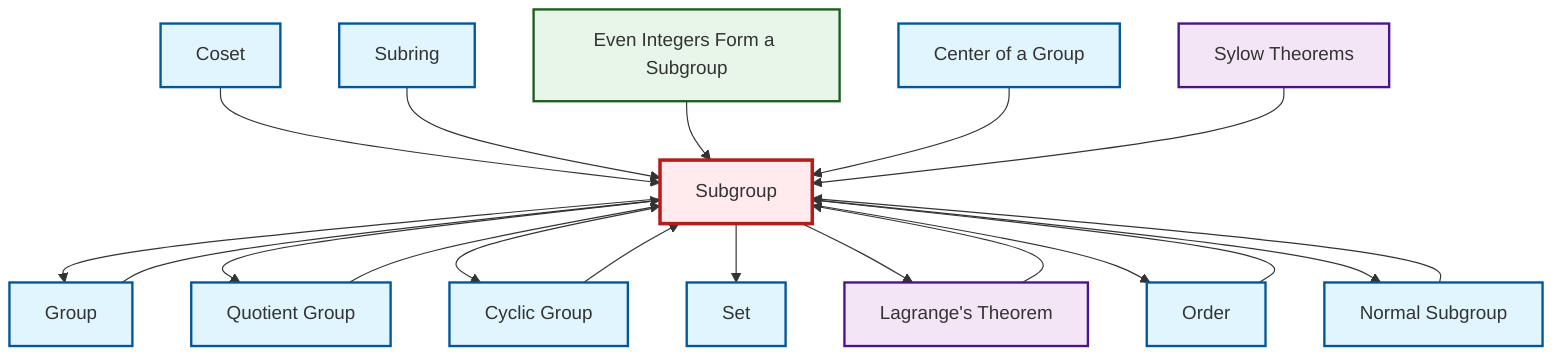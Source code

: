 graph TD
    classDef definition fill:#e1f5fe,stroke:#01579b,stroke-width:2px
    classDef theorem fill:#f3e5f5,stroke:#4a148c,stroke-width:2px
    classDef axiom fill:#fff3e0,stroke:#e65100,stroke-width:2px
    classDef example fill:#e8f5e9,stroke:#1b5e20,stroke-width:2px
    classDef current fill:#ffebee,stroke:#b71c1c,stroke-width:3px
    ex-even-integers-subgroup["Even Integers Form a Subgroup"]:::example
    thm-lagrange["Lagrange's Theorem"]:::theorem
    def-cyclic-group["Cyclic Group"]:::definition
    def-coset["Coset"]:::definition
    def-order["Order"]:::definition
    def-group["Group"]:::definition
    thm-sylow["Sylow Theorems"]:::theorem
    def-normal-subgroup["Normal Subgroup"]:::definition
    def-quotient-group["Quotient Group"]:::definition
    def-center-of-group["Center of a Group"]:::definition
    def-subgroup["Subgroup"]:::definition
    def-set["Set"]:::definition
    def-subring["Subring"]:::definition
    def-subgroup --> def-group
    thm-lagrange --> def-subgroup
    def-coset --> def-subgroup
    def-normal-subgroup --> def-subgroup
    def-subring --> def-subgroup
    def-quotient-group --> def-subgroup
    def-group --> def-subgroup
    def-subgroup --> def-quotient-group
    def-subgroup --> def-cyclic-group
    def-subgroup --> def-set
    def-subgroup --> thm-lagrange
    def-subgroup --> def-order
    def-subgroup --> def-normal-subgroup
    ex-even-integers-subgroup --> def-subgroup
    def-order --> def-subgroup
    def-center-of-group --> def-subgroup
    thm-sylow --> def-subgroup
    def-cyclic-group --> def-subgroup
    class def-subgroup current